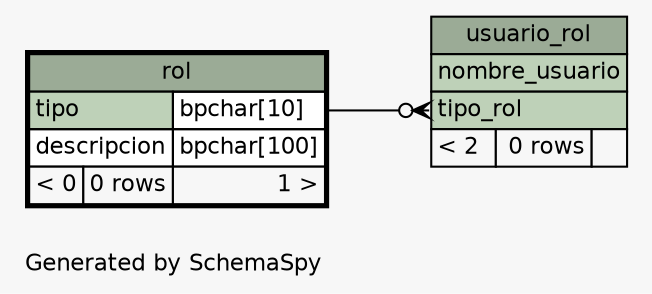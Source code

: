 // dot 2.26.3 on Linux 3.8.0-35-generic
// SchemaSpy rev 590
digraph "oneDegreeRelationshipsDiagram" {
  graph [
    rankdir="RL"
    bgcolor="#f7f7f7"
    label="\nGenerated by SchemaSpy"
    labeljust="l"
    nodesep="0.18"
    ranksep="0.46"
    fontname="Helvetica"
    fontsize="11"
  ];
  node [
    fontname="Helvetica"
    fontsize="11"
    shape="plaintext"
  ];
  edge [
    arrowsize="0.8"
  ];
  "usuario_rol":"tipo_rol":w -> "rol":"tipo.type":e [arrowhead=none dir=back arrowtail=crowodot];
  "rol" [
    label=<
    <TABLE BORDER="2" CELLBORDER="1" CELLSPACING="0" BGCOLOR="#ffffff">
      <TR><TD COLSPAN="3" BGCOLOR="#9bab96" ALIGN="CENTER">rol</TD></TR>
      <TR><TD PORT="tipo" COLSPAN="2" BGCOLOR="#bed1b8" ALIGN="LEFT">tipo</TD><TD PORT="tipo.type" ALIGN="LEFT">bpchar[10]</TD></TR>
      <TR><TD PORT="descripcion" COLSPAN="2" ALIGN="LEFT">descripcion</TD><TD PORT="descripcion.type" ALIGN="LEFT">bpchar[100]</TD></TR>
      <TR><TD ALIGN="LEFT" BGCOLOR="#f7f7f7">&lt; 0</TD><TD ALIGN="RIGHT" BGCOLOR="#f7f7f7">0 rows</TD><TD ALIGN="RIGHT" BGCOLOR="#f7f7f7">1 &gt;</TD></TR>
    </TABLE>>
    URL="rol.html"
    tooltip="rol"
  ];
  "usuario_rol" [
    label=<
    <TABLE BORDER="0" CELLBORDER="1" CELLSPACING="0" BGCOLOR="#ffffff">
      <TR><TD COLSPAN="3" BGCOLOR="#9bab96" ALIGN="CENTER">usuario_rol</TD></TR>
      <TR><TD PORT="nombre_usuario" COLSPAN="3" BGCOLOR="#bed1b8" ALIGN="LEFT">nombre_usuario</TD></TR>
      <TR><TD PORT="tipo_rol" COLSPAN="3" BGCOLOR="#bed1b8" ALIGN="LEFT">tipo_rol</TD></TR>
      <TR><TD ALIGN="LEFT" BGCOLOR="#f7f7f7">&lt; 2</TD><TD ALIGN="RIGHT" BGCOLOR="#f7f7f7">0 rows</TD><TD ALIGN="RIGHT" BGCOLOR="#f7f7f7">  </TD></TR>
    </TABLE>>
    URL="usuario_rol.html"
    tooltip="usuario_rol"
  ];
}

